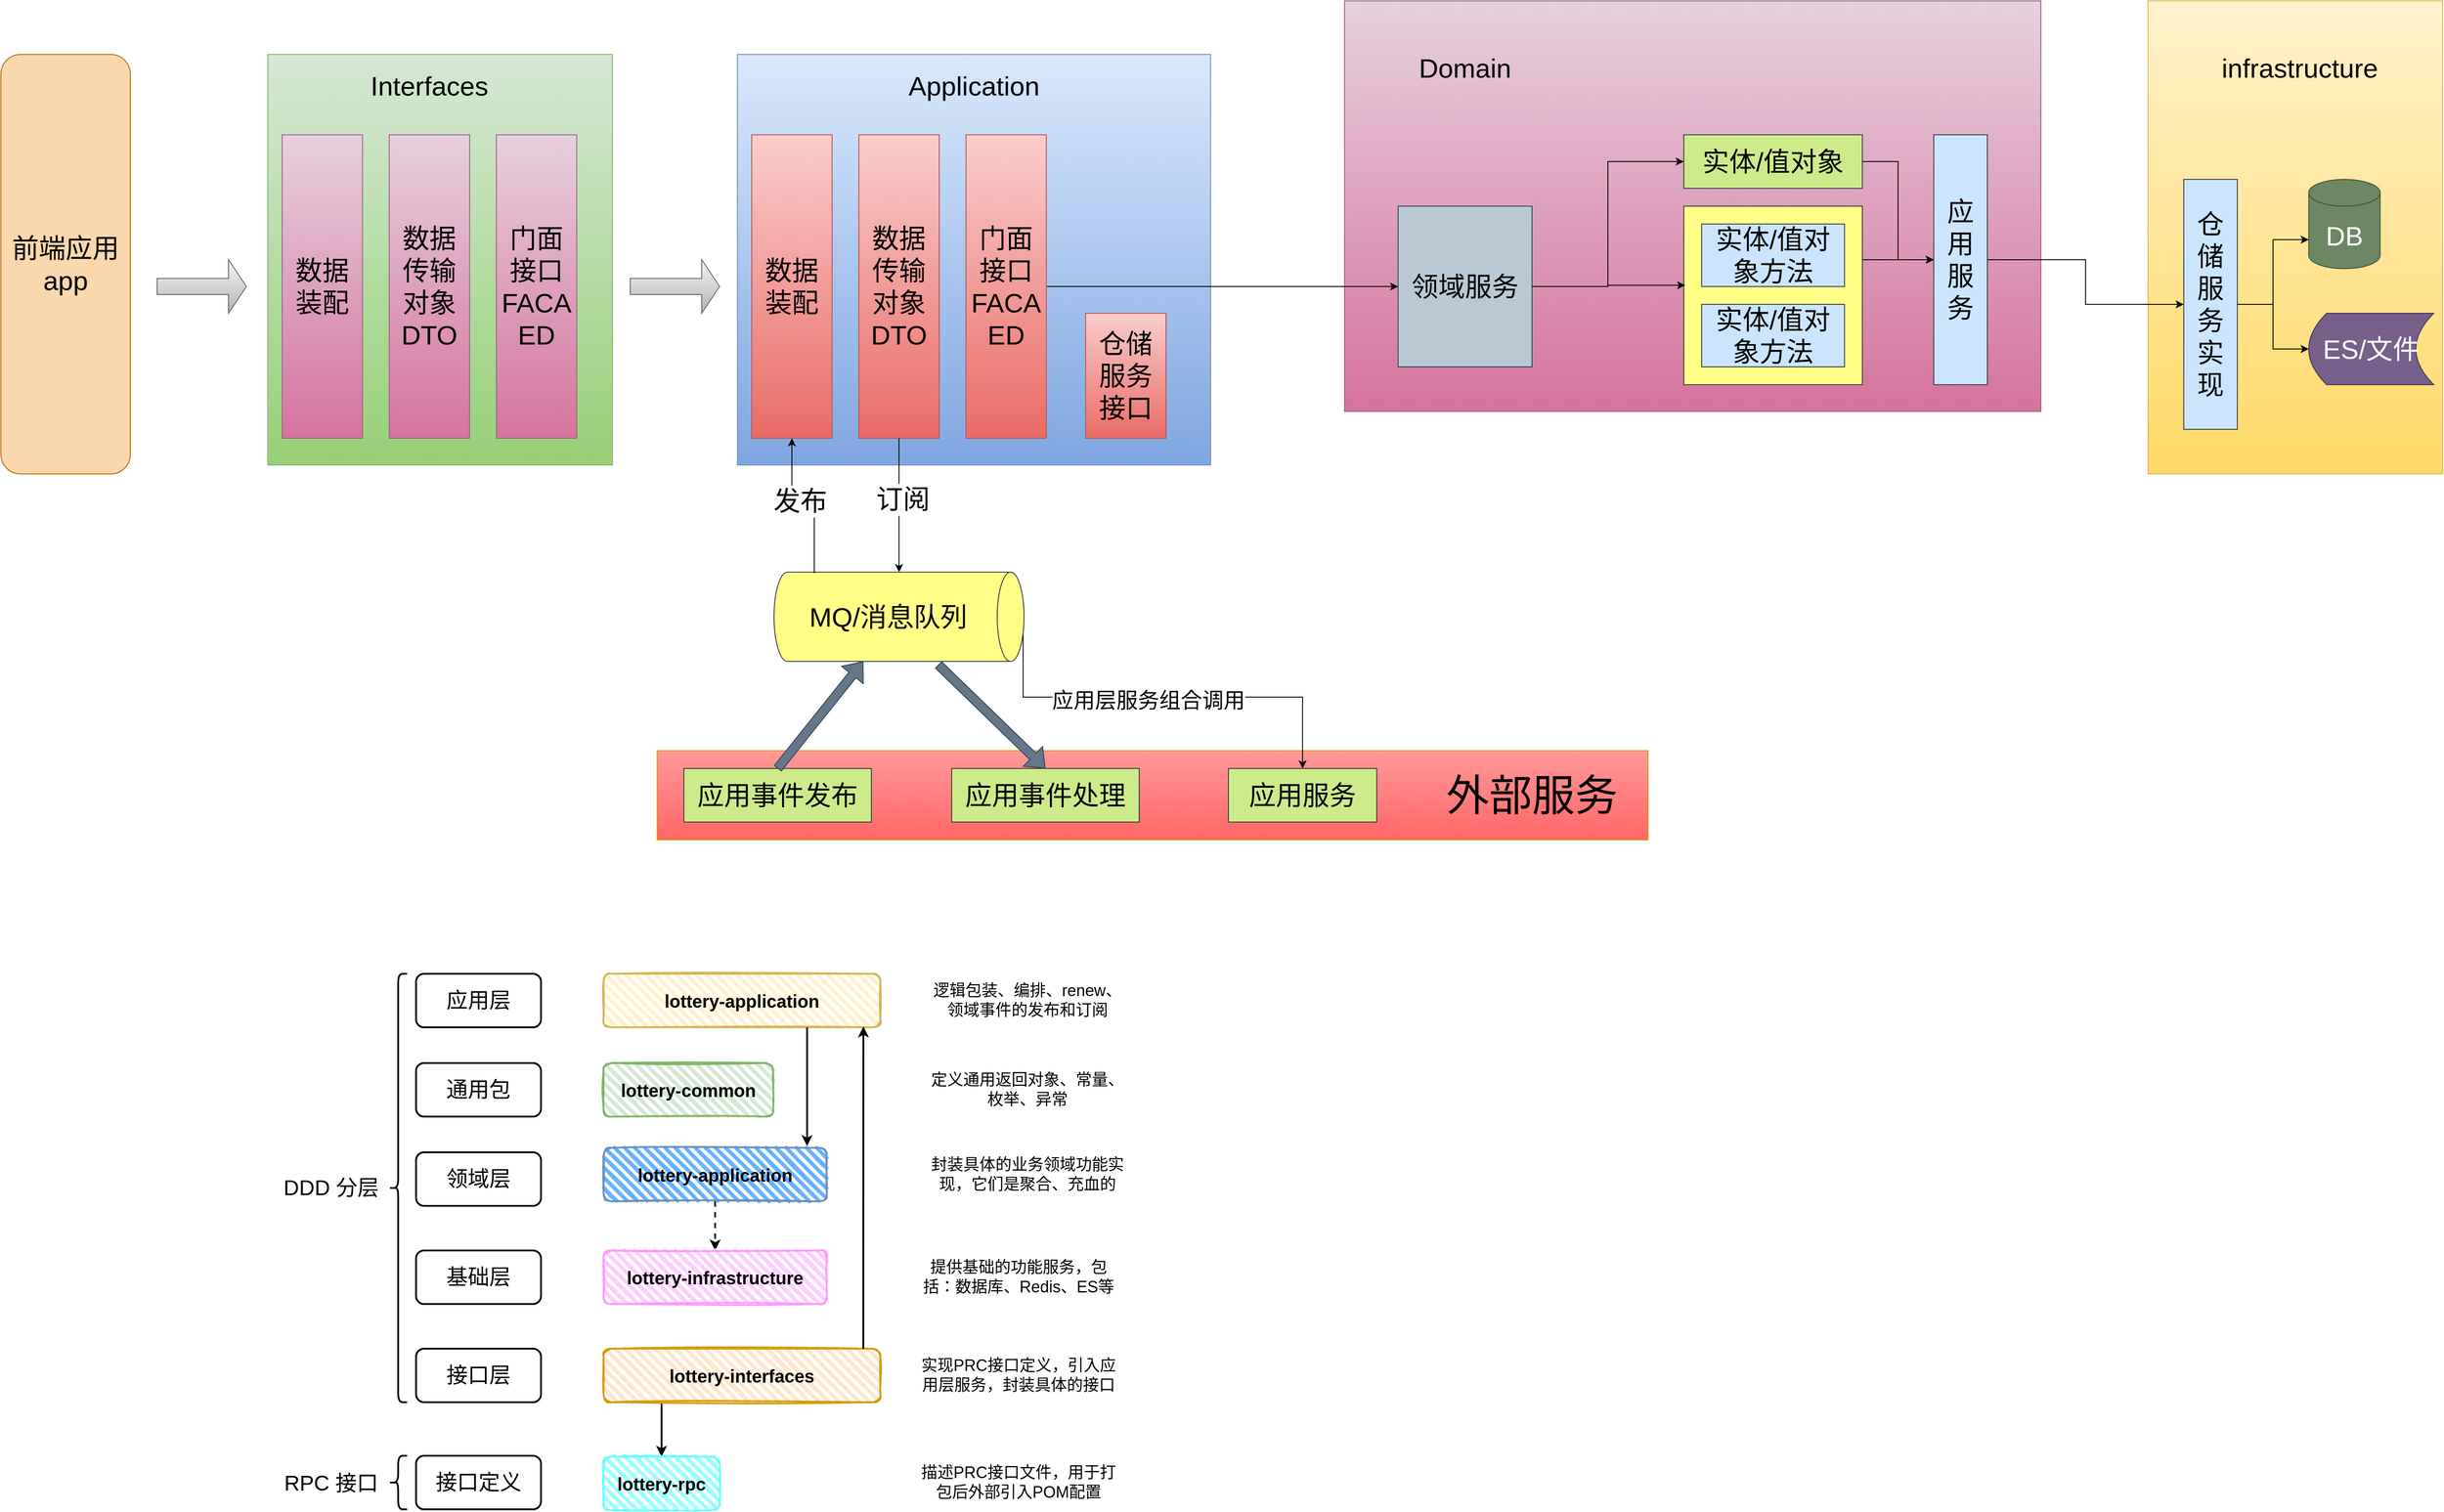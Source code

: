 <mxfile version="22.1.16" type="device">
  <diagram name="Page-1" id="30h2nCImEFvP2ZuS26-c">
    <mxGraphModel dx="1434" dy="854" grid="1" gridSize="10" guides="1" tooltips="1" connect="1" arrows="1" fold="1" page="1" pageScale="1" pageWidth="827" pageHeight="1169" math="0" shadow="0">
      <root>
        <mxCell id="0" />
        <mxCell id="1" parent="0" />
        <mxCell id="DsPKytQ-7bHEUvlNzN28-51" value="" style="rounded=0;whiteSpace=wrap;html=1;strokeColor=#d79b00;align=center;verticalAlign=middle;fontFamily=Helvetica;fontSize=12;fillColor=#FF9999;gradientColor=#FF6666;" parent="1" vertex="1">
          <mxGeometry x="790" y="1000" width="1110" height="100" as="geometry" />
        </mxCell>
        <mxCell id="DsPKytQ-7bHEUvlNzN28-42" value="" style="rounded=0;whiteSpace=wrap;html=1;strokeColor=#d6b656;align=center;verticalAlign=middle;fontFamily=Helvetica;fontSize=12;fillColor=#fff2cc;gradientColor=#ffd966;" parent="1" vertex="1">
          <mxGeometry x="2460" y="160" width="330" height="530" as="geometry" />
        </mxCell>
        <mxCell id="DsPKytQ-7bHEUvlNzN28-27" value="" style="rounded=0;whiteSpace=wrap;html=1;strokeColor=#996185;align=center;verticalAlign=middle;fontFamily=Helvetica;fontSize=12;fillColor=#e6d0de;gradientColor=#d5739d;" parent="1" vertex="1">
          <mxGeometry x="1560" y="160" width="780" height="460" as="geometry" />
        </mxCell>
        <mxCell id="DsPKytQ-7bHEUvlNzN28-10" value="" style="rounded=0;whiteSpace=wrap;html=1;strokeColor=#82b366;align=center;verticalAlign=middle;fontFamily=Helvetica;fontSize=12;fillColor=#d5e8d4;gradientColor=#97d077;" parent="1" vertex="1">
          <mxGeometry x="354" y="220" width="386" height="460" as="geometry" />
        </mxCell>
        <mxCell id="2vgaF1LNhNX_624tT5Va-1" value="前端应用app" style="rounded=1;whiteSpace=wrap;html=1;" parent="1" vertex="1">
          <mxGeometry x="110" y="310" width="90" height="340" as="geometry" />
        </mxCell>
        <mxCell id="2" value="前端应用app" style="rounded=1;whiteSpace=wrap;html=1;fontSize=30;fillColor=#fad7ac;strokeColor=#b46504;" parent="1" vertex="1">
          <mxGeometry x="55" y="220" width="145" height="470" as="geometry" />
        </mxCell>
        <mxCell id="3" value="" style="shape=singleArrow;whiteSpace=wrap;html=1;fillColor=#f5f5f5;gradientColor=#b3b3b3;strokeColor=#666666;" parent="1" vertex="1">
          <mxGeometry x="230" y="450" width="100" height="60" as="geometry" />
        </mxCell>
        <mxCell id="4" value="&lt;font style=&quot;font-size: 30px;&quot;&gt;数据装配&lt;/font&gt;" style="rounded=0;whiteSpace=wrap;html=1;fillColor=#e6d0de;gradientColor=#d5739d;strokeColor=#996185;" parent="1" vertex="1">
          <mxGeometry x="370" y="310" width="90" height="340" as="geometry" />
        </mxCell>
        <mxCell id="DsPKytQ-7bHEUvlNzN28-6" value="&lt;span style=&quot;font-size: 30px;&quot;&gt;数据传输对象DTO&lt;/span&gt;" style="rounded=0;whiteSpace=wrap;html=1;fillColor=#e6d0de;gradientColor=#d5739d;strokeColor=#996185;" parent="1" vertex="1">
          <mxGeometry x="490" y="310" width="90" height="340" as="geometry" />
        </mxCell>
        <mxCell id="DsPKytQ-7bHEUvlNzN28-7" value="&lt;font style=&quot;font-size: 30px;&quot;&gt;门面接口&lt;br&gt;FACA&lt;br&gt;ED&lt;/font&gt;" style="rounded=0;whiteSpace=wrap;html=1;fillColor=#e6d0de;gradientColor=#d5739d;strokeColor=#996185;" parent="1" vertex="1">
          <mxGeometry x="610" y="310" width="90" height="340" as="geometry" />
        </mxCell>
        <mxCell id="DsPKytQ-7bHEUvlNzN28-11" value="&lt;font style=&quot;font-size: 30px;&quot;&gt;Interfaces&lt;/font&gt;" style="text;html=1;strokeColor=none;fillColor=none;align=center;verticalAlign=middle;whiteSpace=wrap;rounded=0;fontSize=12;fontFamily=Helvetica;fontColor=default;" parent="1" vertex="1">
          <mxGeometry x="440" y="240" width="190" height="30" as="geometry" />
        </mxCell>
        <mxCell id="DsPKytQ-7bHEUvlNzN28-12" value="" style="rounded=0;whiteSpace=wrap;html=1;strokeColor=#6c8ebf;align=center;verticalAlign=middle;fontFamily=Helvetica;fontSize=12;fillColor=#dae8fc;gradientColor=#7ea6e0;" parent="1" vertex="1">
          <mxGeometry x="880" y="220" width="530" height="460" as="geometry" />
        </mxCell>
        <mxCell id="DsPKytQ-7bHEUvlNzN28-13" value="&lt;font style=&quot;font-size: 30px;&quot;&gt;数据装配&lt;/font&gt;" style="rounded=0;whiteSpace=wrap;html=1;fillColor=#f8cecc;gradientColor=#ea6b66;strokeColor=#b85450;" parent="1" vertex="1">
          <mxGeometry x="896" y="310" width="90" height="340" as="geometry" />
        </mxCell>
        <mxCell id="DsPKytQ-7bHEUvlNzN28-14" value="&lt;span style=&quot;font-size: 30px;&quot;&gt;数据传输对象DTO&lt;/span&gt;" style="rounded=0;whiteSpace=wrap;html=1;fillColor=#f8cecc;gradientColor=#ea6b66;strokeColor=#b85450;" parent="1" vertex="1">
          <mxGeometry x="1016" y="310" width="90" height="340" as="geometry" />
        </mxCell>
        <mxCell id="DsPKytQ-7bHEUvlNzN28-30" style="edgeStyle=orthogonalEdgeStyle;rounded=0;orthogonalLoop=1;jettySize=auto;html=1;fontFamily=Helvetica;fontSize=12;fontColor=default;" parent="1" source="DsPKytQ-7bHEUvlNzN28-15" target="DsPKytQ-7bHEUvlNzN28-29" edge="1">
          <mxGeometry relative="1" as="geometry" />
        </mxCell>
        <mxCell id="DsPKytQ-7bHEUvlNzN28-15" value="&lt;font style=&quot;font-size: 30px;&quot;&gt;门面接口&lt;br&gt;FACA&lt;br&gt;ED&lt;/font&gt;" style="rounded=0;whiteSpace=wrap;html=1;fillColor=#f8cecc;gradientColor=#ea6b66;strokeColor=#b85450;" parent="1" vertex="1">
          <mxGeometry x="1136" y="310" width="90" height="340" as="geometry" />
        </mxCell>
        <mxCell id="DsPKytQ-7bHEUvlNzN28-16" value="&lt;font style=&quot;font-size: 30px;&quot;&gt;Application&lt;/font&gt;" style="text;html=1;strokeColor=none;fillColor=none;align=center;verticalAlign=middle;whiteSpace=wrap;rounded=0;fontSize=12;fontFamily=Helvetica;fontColor=default;" parent="1" vertex="1">
          <mxGeometry x="1050" y="240" width="190" height="30" as="geometry" />
        </mxCell>
        <mxCell id="DsPKytQ-7bHEUvlNzN28-17" value="" style="shape=singleArrow;whiteSpace=wrap;html=1;fillColor=#f5f5f5;gradientColor=#b3b3b3;strokeColor=#666666;" parent="1" vertex="1">
          <mxGeometry x="760" y="450" width="100" height="60" as="geometry" />
        </mxCell>
        <mxCell id="DsPKytQ-7bHEUvlNzN28-19" value="&lt;span style=&quot;font-size: 30px;&quot;&gt;仓储服务接口&lt;/span&gt;" style="rounded=0;whiteSpace=wrap;html=1;fillColor=#f8cecc;gradientColor=#ea6b66;strokeColor=#b85450;" parent="1" vertex="1">
          <mxGeometry x="1270" y="510" width="90" height="140" as="geometry" />
        </mxCell>
        <mxCell id="DsPKytQ-7bHEUvlNzN28-57" style="edgeStyle=orthogonalEdgeStyle;rounded=0;orthogonalLoop=1;jettySize=auto;html=1;entryX=0.5;entryY=0;entryDx=0;entryDy=0;fontFamily=Helvetica;fontSize=12;fontColor=default;exitX=0.5;exitY=0;exitDx=0;exitDy=0;exitPerimeter=0;" parent="1" source="DsPKytQ-7bHEUvlNzN28-20" target="DsPKytQ-7bHEUvlNzN28-54" edge="1">
          <mxGeometry relative="1" as="geometry">
            <Array as="points">
              <mxPoint x="1200" y="940" />
              <mxPoint x="1513" y="940" />
            </Array>
          </mxGeometry>
        </mxCell>
        <mxCell id="DsPKytQ-7bHEUvlNzN28-58" value="&lt;font style=&quot;font-size: 24px;&quot;&gt;应用层服务组合调用&lt;/font&gt;" style="edgeLabel;html=1;align=center;verticalAlign=middle;resizable=0;points=[];fontSize=12;fontFamily=Helvetica;fontColor=default;" parent="DsPKytQ-7bHEUvlNzN28-57" vertex="1" connectable="0">
          <mxGeometry x="-0.048" y="-4" relative="1" as="geometry">
            <mxPoint as="offset" />
          </mxGeometry>
        </mxCell>
        <mxCell id="DsPKytQ-7bHEUvlNzN28-20" value="&lt;font style=&quot;font-size: 30px;&quot; color=&quot;#000000&quot;&gt;MQ/消息队列&lt;/font&gt;" style="shape=cylinder3;whiteSpace=wrap;html=1;boundedLbl=1;backgroundOutline=1;size=15;rounded=0;strokeColor=#36393d;align=center;verticalAlign=middle;fontFamily=Helvetica;fontSize=12;fillColor=#ffff88;direction=south;" parent="1" vertex="1">
          <mxGeometry x="921" y="800" width="280" height="100" as="geometry" />
        </mxCell>
        <mxCell id="DsPKytQ-7bHEUvlNzN28-21" value="" style="endArrow=classic;html=1;rounded=0;fontFamily=Helvetica;fontSize=12;fontColor=default;exitX=0.01;exitY=0.839;exitDx=0;exitDy=0;exitPerimeter=0;edgeStyle=orthogonalEdgeStyle;strokeColor=#000000;" parent="1" source="DsPKytQ-7bHEUvlNzN28-20" target="DsPKytQ-7bHEUvlNzN28-13" edge="1">
          <mxGeometry width="50" height="50" relative="1" as="geometry">
            <mxPoint x="870" y="770" as="sourcePoint" />
            <mxPoint x="920" y="720" as="targetPoint" />
          </mxGeometry>
        </mxCell>
        <mxCell id="DsPKytQ-7bHEUvlNzN28-23" value="&lt;font style=&quot;font-size: 30px;&quot;&gt;发布&lt;/font&gt;" style="edgeLabel;html=1;align=center;verticalAlign=middle;resizable=0;points=[];fontSize=12;fontFamily=Helvetica;fontColor=default;" parent="DsPKytQ-7bHEUvlNzN28-21" vertex="1" connectable="0">
          <mxGeometry x="0.304" y="-4" relative="1" as="geometry">
            <mxPoint x="5" y="9" as="offset" />
          </mxGeometry>
        </mxCell>
        <mxCell id="DsPKytQ-7bHEUvlNzN28-25" style="edgeStyle=orthogonalEdgeStyle;rounded=0;orthogonalLoop=1;jettySize=auto;html=1;entryX=0;entryY=0.5;entryDx=0;entryDy=0;entryPerimeter=0;fontFamily=Helvetica;fontSize=12;fontColor=default;" parent="1" source="DsPKytQ-7bHEUvlNzN28-14" target="DsPKytQ-7bHEUvlNzN28-20" edge="1">
          <mxGeometry relative="1" as="geometry" />
        </mxCell>
        <mxCell id="DsPKytQ-7bHEUvlNzN28-26" value="&lt;font style=&quot;font-size: 30px;&quot;&gt;订阅&lt;/font&gt;" style="edgeLabel;html=1;align=center;verticalAlign=middle;resizable=0;points=[];fontSize=12;fontFamily=Helvetica;fontColor=default;" parent="DsPKytQ-7bHEUvlNzN28-25" vertex="1" connectable="0">
          <mxGeometry x="-0.098" y="4" relative="1" as="geometry">
            <mxPoint as="offset" />
          </mxGeometry>
        </mxCell>
        <mxCell id="DsPKytQ-7bHEUvlNzN28-37" style="edgeStyle=orthogonalEdgeStyle;rounded=0;orthogonalLoop=1;jettySize=auto;html=1;entryX=0;entryY=0.5;entryDx=0;entryDy=0;fontFamily=Helvetica;fontSize=12;fontColor=default;" parent="1" source="DsPKytQ-7bHEUvlNzN28-29" target="DsPKytQ-7bHEUvlNzN28-32" edge="1">
          <mxGeometry relative="1" as="geometry" />
        </mxCell>
        <mxCell id="DsPKytQ-7bHEUvlNzN28-29" value="&lt;font style=&quot;font-size: 30px;&quot;&gt;领域服务&lt;/font&gt;" style="rounded=0;whiteSpace=wrap;html=1;strokeColor=#23445d;align=center;verticalAlign=middle;fontFamily=Helvetica;fontSize=12;fillColor=#bac8d3;" parent="1" vertex="1">
          <mxGeometry x="1620" y="390" width="150" height="180" as="geometry" />
        </mxCell>
        <mxCell id="DsPKytQ-7bHEUvlNzN28-31" value="&lt;font style=&quot;font-size: 30px;&quot;&gt;Domain&lt;/font&gt;" style="text;html=1;strokeColor=none;fillColor=none;align=center;verticalAlign=middle;whiteSpace=wrap;rounded=0;fontSize=12;fontFamily=Helvetica;fontColor=default;" parent="1" vertex="1">
          <mxGeometry x="1665" y="220" width="60" height="30" as="geometry" />
        </mxCell>
        <mxCell id="DsPKytQ-7bHEUvlNzN28-41" style="edgeStyle=orthogonalEdgeStyle;rounded=0;orthogonalLoop=1;jettySize=auto;html=1;fontFamily=Helvetica;fontSize=12;fontColor=default;" parent="1" source="DsPKytQ-7bHEUvlNzN28-32" target="DsPKytQ-7bHEUvlNzN28-38" edge="1">
          <mxGeometry relative="1" as="geometry" />
        </mxCell>
        <mxCell id="DsPKytQ-7bHEUvlNzN28-32" value="&lt;font style=&quot;font-size: 30px;&quot;&gt;实体/值对象&lt;/font&gt;" style="rounded=0;whiteSpace=wrap;html=1;strokeColor=#36393d;align=center;verticalAlign=middle;fontFamily=Helvetica;fontSize=12;fillColor=#cdeb8b;" parent="1" vertex="1">
          <mxGeometry x="1940" y="310" width="200" height="60" as="geometry" />
        </mxCell>
        <mxCell id="DsPKytQ-7bHEUvlNzN28-40" style="edgeStyle=orthogonalEdgeStyle;rounded=0;orthogonalLoop=1;jettySize=auto;html=1;entryX=0;entryY=0.5;entryDx=0;entryDy=0;fontFamily=Helvetica;fontSize=12;fontColor=default;" parent="1" source="DsPKytQ-7bHEUvlNzN28-33" target="DsPKytQ-7bHEUvlNzN28-38" edge="1">
          <mxGeometry relative="1" as="geometry">
            <Array as="points">
              <mxPoint x="2160" y="450" />
              <mxPoint x="2160" y="450" />
            </Array>
          </mxGeometry>
        </mxCell>
        <mxCell id="DsPKytQ-7bHEUvlNzN28-33" value="" style="rounded=0;whiteSpace=wrap;html=1;strokeColor=#36393d;align=center;verticalAlign=middle;fontFamily=Helvetica;fontSize=12;fillColor=#ffff88;" parent="1" vertex="1">
          <mxGeometry x="1940" y="390" width="200" height="200" as="geometry" />
        </mxCell>
        <mxCell id="DsPKytQ-7bHEUvlNzN28-34" value="&lt;font style=&quot;font-size: 30px;&quot;&gt;实体/值对象方法&lt;/font&gt;" style="rounded=0;whiteSpace=wrap;html=1;strokeColor=#36393d;align=center;verticalAlign=middle;fontFamily=Helvetica;fontSize=12;fillColor=#cce5ff;" parent="1" vertex="1">
          <mxGeometry x="1960" y="410" width="160" height="70" as="geometry" />
        </mxCell>
        <mxCell id="DsPKytQ-7bHEUvlNzN28-35" value="&lt;font style=&quot;font-size: 30px;&quot;&gt;实体/值对象方法&lt;/font&gt;" style="rounded=0;whiteSpace=wrap;html=1;strokeColor=#36393d;align=center;verticalAlign=middle;fontFamily=Helvetica;fontSize=12;fillColor=#cce5ff;" parent="1" vertex="1">
          <mxGeometry x="1960" y="500" width="160" height="70" as="geometry" />
        </mxCell>
        <mxCell id="DsPKytQ-7bHEUvlNzN28-36" style="edgeStyle=orthogonalEdgeStyle;rounded=0;orthogonalLoop=1;jettySize=auto;html=1;entryX=0.008;entryY=0.443;entryDx=0;entryDy=0;entryPerimeter=0;fontFamily=Helvetica;fontSize=12;fontColor=default;" parent="1" source="DsPKytQ-7bHEUvlNzN28-29" target="DsPKytQ-7bHEUvlNzN28-33" edge="1">
          <mxGeometry relative="1" as="geometry" />
        </mxCell>
        <mxCell id="DsPKytQ-7bHEUvlNzN28-45" style="edgeStyle=orthogonalEdgeStyle;rounded=0;orthogonalLoop=1;jettySize=auto;html=1;fontFamily=Helvetica;fontSize=12;fontColor=default;" parent="1" source="DsPKytQ-7bHEUvlNzN28-38" target="DsPKytQ-7bHEUvlNzN28-43" edge="1">
          <mxGeometry relative="1" as="geometry" />
        </mxCell>
        <mxCell id="DsPKytQ-7bHEUvlNzN28-38" value="&lt;font style=&quot;font-size: 30px;&quot;&gt;应用服务&lt;/font&gt;" style="rounded=0;whiteSpace=wrap;html=1;strokeColor=#36393d;align=center;verticalAlign=middle;fontFamily=Helvetica;fontSize=12;fillColor=#cce5ff;" parent="1" vertex="1">
          <mxGeometry x="2220" y="310" width="60" height="280" as="geometry" />
        </mxCell>
        <mxCell id="DsPKytQ-7bHEUvlNzN28-50" style="edgeStyle=orthogonalEdgeStyle;rounded=0;orthogonalLoop=1;jettySize=auto;html=1;entryX=0;entryY=0.5;entryDx=0;entryDy=0;fontFamily=Helvetica;fontSize=12;fontColor=default;" parent="1" source="DsPKytQ-7bHEUvlNzN28-43" target="DsPKytQ-7bHEUvlNzN28-47" edge="1">
          <mxGeometry relative="1" as="geometry" />
        </mxCell>
        <mxCell id="DsPKytQ-7bHEUvlNzN28-43" value="&lt;font style=&quot;font-size: 30px;&quot;&gt;仓储服务实现&lt;/font&gt;" style="rounded=0;whiteSpace=wrap;html=1;strokeColor=#36393d;align=center;verticalAlign=middle;fontFamily=Helvetica;fontSize=12;fillColor=#cce5ff;" parent="1" vertex="1">
          <mxGeometry x="2500" y="360" width="60" height="280" as="geometry" />
        </mxCell>
        <mxCell id="DsPKytQ-7bHEUvlNzN28-44" value="&lt;font style=&quot;font-size: 30px;&quot;&gt;infrastructure&lt;/font&gt;" style="text;html=1;strokeColor=none;fillColor=none;align=center;verticalAlign=middle;whiteSpace=wrap;rounded=0;fontSize=12;fontFamily=Helvetica;fontColor=default;" parent="1" vertex="1">
          <mxGeometry x="2600" y="220" width="60" height="30" as="geometry" />
        </mxCell>
        <mxCell id="DsPKytQ-7bHEUvlNzN28-46" value="&lt;font style=&quot;font-size: 30px;&quot;&gt;DB&lt;/font&gt;" style="shape=cylinder3;whiteSpace=wrap;html=1;boundedLbl=1;backgroundOutline=1;size=15;rounded=0;strokeColor=#3A5431;align=center;verticalAlign=middle;fontFamily=Helvetica;fontSize=12;fontColor=#ffffff;fillColor=#6d8764;" parent="1" vertex="1">
          <mxGeometry x="2640" y="360" width="80" height="100" as="geometry" />
        </mxCell>
        <mxCell id="DsPKytQ-7bHEUvlNzN28-47" value="&lt;font style=&quot;font-size: 30px;&quot;&gt;ES/文件&lt;/font&gt;" style="shape=dataStorage;whiteSpace=wrap;html=1;fixedSize=1;rounded=0;strokeColor=#432D57;align=center;verticalAlign=middle;fontFamily=Helvetica;fontSize=12;fontColor=#ffffff;fillColor=#76608a;" parent="1" vertex="1">
          <mxGeometry x="2640" y="510" width="140" height="80" as="geometry" />
        </mxCell>
        <mxCell id="DsPKytQ-7bHEUvlNzN28-49" style="edgeStyle=orthogonalEdgeStyle;rounded=0;orthogonalLoop=1;jettySize=auto;html=1;entryX=0;entryY=0;entryDx=0;entryDy=67.5;entryPerimeter=0;fontFamily=Helvetica;fontSize=12;fontColor=default;" parent="1" source="DsPKytQ-7bHEUvlNzN28-43" target="DsPKytQ-7bHEUvlNzN28-46" edge="1">
          <mxGeometry relative="1" as="geometry" />
        </mxCell>
        <mxCell id="DsPKytQ-7bHEUvlNzN28-52" value="&lt;font style=&quot;font-size: 30px;&quot;&gt;应用事件发布&lt;/font&gt;" style="rounded=0;whiteSpace=wrap;html=1;strokeColor=#36393d;align=center;verticalAlign=middle;fontFamily=Helvetica;fontSize=12;fillColor=#cdeb8b;" parent="1" vertex="1">
          <mxGeometry x="820" y="1020" width="210" height="60" as="geometry" />
        </mxCell>
        <mxCell id="DsPKytQ-7bHEUvlNzN28-53" value="&lt;font style=&quot;font-size: 30px;&quot;&gt;应用事件处理&lt;/font&gt;" style="rounded=0;whiteSpace=wrap;html=1;strokeColor=#36393d;align=center;verticalAlign=middle;fontFamily=Helvetica;fontSize=12;fillColor=#cdeb8b;" parent="1" vertex="1">
          <mxGeometry x="1120" y="1020" width="210" height="60" as="geometry" />
        </mxCell>
        <mxCell id="DsPKytQ-7bHEUvlNzN28-54" value="&lt;font style=&quot;font-size: 30px;&quot;&gt;应用服务&lt;/font&gt;" style="rounded=0;whiteSpace=wrap;html=1;strokeColor=#36393d;align=center;verticalAlign=middle;fontFamily=Helvetica;fontSize=12;fillColor=#cdeb8b;" parent="1" vertex="1">
          <mxGeometry x="1430" y="1020" width="166" height="60" as="geometry" />
        </mxCell>
        <mxCell id="DsPKytQ-7bHEUvlNzN28-55" value="" style="shape=flexArrow;endArrow=classic;html=1;rounded=0;fontFamily=Helvetica;fontSize=12;fontColor=default;exitX=0.5;exitY=0;exitDx=0;exitDy=0;fillColor=#647687;strokeColor=#314354;" parent="1" source="DsPKytQ-7bHEUvlNzN28-52" target="DsPKytQ-7bHEUvlNzN28-20" edge="1">
          <mxGeometry width="50" height="50" relative="1" as="geometry">
            <mxPoint x="710" y="910" as="sourcePoint" />
            <mxPoint x="760" y="860" as="targetPoint" />
          </mxGeometry>
        </mxCell>
        <mxCell id="DsPKytQ-7bHEUvlNzN28-56" value="" style="shape=flexArrow;endArrow=classic;html=1;rounded=0;fontFamily=Helvetica;fontSize=12;fontColor=default;exitX=1.037;exitY=0.343;exitDx=0;exitDy=0;fillColor=#647687;strokeColor=#314354;entryX=0.5;entryY=0;entryDx=0;entryDy=0;exitPerimeter=0;" parent="1" source="DsPKytQ-7bHEUvlNzN28-20" target="DsPKytQ-7bHEUvlNzN28-53" edge="1">
          <mxGeometry width="50" height="50" relative="1" as="geometry">
            <mxPoint x="935" y="1030" as="sourcePoint" />
            <mxPoint x="1031" y="910" as="targetPoint" />
          </mxGeometry>
        </mxCell>
        <mxCell id="DsPKytQ-7bHEUvlNzN28-59" value="&lt;font style=&quot;font-size: 48px;&quot;&gt;外部服务&lt;/font&gt;" style="text;html=1;strokeColor=none;fillColor=none;align=center;verticalAlign=middle;whiteSpace=wrap;rounded=0;fontSize=12;fontFamily=Helvetica;fontColor=default;" parent="1" vertex="1">
          <mxGeometry x="1660" y="1035" width="220" height="30" as="geometry" />
        </mxCell>
        <mxCell id="cnl3PccxArWICDiJoTIY-4" value="&lt;font style=&quot;font-size: 24px;&quot;&gt;DDD 分层&lt;/font&gt;" style="text;html=1;strokeColor=none;fillColor=none;align=center;verticalAlign=middle;whiteSpace=wrap;rounded=0;" vertex="1" parent="1">
          <mxGeometry x="350" y="1475" width="150" height="30" as="geometry" />
        </mxCell>
        <mxCell id="cnl3PccxArWICDiJoTIY-5" value="" style="shape=curlyBracket;whiteSpace=wrap;html=1;rounded=1;labelPosition=left;verticalLabelPosition=middle;align=right;verticalAlign=middle;strokeWidth=2;" vertex="1" parent="1">
          <mxGeometry x="490" y="1250" width="20" height="480" as="geometry" />
        </mxCell>
        <mxCell id="cnl3PccxArWICDiJoTIY-9" value="&lt;font style=&quot;font-size: 24px;&quot;&gt;应用层&lt;/font&gt;" style="rounded=1;whiteSpace=wrap;html=1;strokeWidth=2;" vertex="1" parent="1">
          <mxGeometry x="520" y="1250" width="140" height="60" as="geometry" />
        </mxCell>
        <mxCell id="cnl3PccxArWICDiJoTIY-10" value="&lt;font style=&quot;font-size: 24px;&quot;&gt;通用包&lt;/font&gt;" style="rounded=1;whiteSpace=wrap;html=1;strokeWidth=2;" vertex="1" parent="1">
          <mxGeometry x="520" y="1350" width="140" height="60" as="geometry" />
        </mxCell>
        <mxCell id="cnl3PccxArWICDiJoTIY-11" value="&lt;font style=&quot;font-size: 24px;&quot;&gt;领域层&lt;/font&gt;" style="rounded=1;whiteSpace=wrap;html=1;strokeWidth=2;" vertex="1" parent="1">
          <mxGeometry x="520" y="1450" width="140" height="60" as="geometry" />
        </mxCell>
        <mxCell id="cnl3PccxArWICDiJoTIY-12" value="&lt;font style=&quot;font-size: 24px;&quot;&gt;接口层&lt;/font&gt;" style="rounded=1;whiteSpace=wrap;html=1;strokeWidth=2;" vertex="1" parent="1">
          <mxGeometry x="520" y="1670" width="140" height="60" as="geometry" />
        </mxCell>
        <mxCell id="cnl3PccxArWICDiJoTIY-13" value="&lt;font style=&quot;font-size: 24px;&quot;&gt;基础层&lt;/font&gt;" style="rounded=1;whiteSpace=wrap;html=1;strokeWidth=2;" vertex="1" parent="1">
          <mxGeometry x="520" y="1560" width="140" height="60" as="geometry" />
        </mxCell>
        <mxCell id="cnl3PccxArWICDiJoTIY-14" value="&lt;font style=&quot;font-size: 20px;&quot;&gt;&lt;b style=&quot;&quot;&gt;lottery-application&lt;/b&gt;&lt;/font&gt;" style="rounded=1;whiteSpace=wrap;html=1;strokeWidth=2;fillWeight=4;hachureGap=8;hachureAngle=45;fillColor=#fff2cc;sketch=1;strokeColor=#d6b656;" vertex="1" parent="1">
          <mxGeometry x="730" y="1250" width="310" height="60" as="geometry" />
        </mxCell>
        <mxCell id="cnl3PccxArWICDiJoTIY-20" value="&lt;font style=&quot;font-size: 20px;&quot;&gt;&lt;b style=&quot;&quot;&gt;lottery-common&lt;/b&gt;&lt;/font&gt;" style="rounded=1;whiteSpace=wrap;html=1;strokeWidth=2;fillWeight=4;hachureGap=8;hachureAngle=45;fillColor=#d5e8d4;sketch=1;strokeColor=#82b366;" vertex="1" parent="1">
          <mxGeometry x="730" y="1350" width="190" height="60" as="geometry" />
        </mxCell>
        <mxCell id="cnl3PccxArWICDiJoTIY-27" style="edgeStyle=orthogonalEdgeStyle;rounded=0;orthogonalLoop=1;jettySize=auto;html=1;entryX=0.5;entryY=0;entryDx=0;entryDy=0;dashed=1;strokeWidth=2;" edge="1" parent="1" source="cnl3PccxArWICDiJoTIY-21" target="cnl3PccxArWICDiJoTIY-22">
          <mxGeometry relative="1" as="geometry" />
        </mxCell>
        <mxCell id="cnl3PccxArWICDiJoTIY-21" value="&lt;font style=&quot;font-size: 20px;&quot;&gt;&lt;b style=&quot;&quot;&gt;lottery-application&lt;/b&gt;&lt;/font&gt;" style="rounded=1;whiteSpace=wrap;html=1;strokeWidth=2;fillWeight=4;hachureGap=8;hachureAngle=45;fillColor=#66B2FF;sketch=1;strokeColor=#6c8ebf;" vertex="1" parent="1">
          <mxGeometry x="730" y="1445" width="250" height="60" as="geometry" />
        </mxCell>
        <mxCell id="cnl3PccxArWICDiJoTIY-22" value="&lt;font style=&quot;font-size: 20px;&quot;&gt;&lt;b style=&quot;&quot;&gt;lottery-infrastructure&lt;/b&gt;&lt;/font&gt;" style="rounded=1;whiteSpace=wrap;html=1;strokeWidth=2;fillWeight=4;hachureGap=8;hachureAngle=45;fillColor=#FFCCFF;sketch=1;strokeColor=#FF99FF;" vertex="1" parent="1">
          <mxGeometry x="730" y="1560" width="250" height="60" as="geometry" />
        </mxCell>
        <mxCell id="cnl3PccxArWICDiJoTIY-32" style="edgeStyle=orthogonalEdgeStyle;rounded=0;orthogonalLoop=1;jettySize=auto;html=1;strokeWidth=2;" edge="1" parent="1" source="cnl3PccxArWICDiJoTIY-23" target="cnl3PccxArWICDiJoTIY-31">
          <mxGeometry relative="1" as="geometry">
            <Array as="points">
              <mxPoint x="795" y="1750" />
              <mxPoint x="795" y="1750" />
            </Array>
          </mxGeometry>
        </mxCell>
        <mxCell id="cnl3PccxArWICDiJoTIY-23" value="&lt;font style=&quot;font-size: 20px;&quot;&gt;&lt;b style=&quot;&quot;&gt;lottery-interfaces&lt;/b&gt;&lt;/font&gt;" style="rounded=1;whiteSpace=wrap;html=1;strokeWidth=2;fillWeight=4;hachureGap=8;hachureAngle=45;fillColor=#ffe6cc;sketch=1;strokeColor=#d79b00;" vertex="1" parent="1">
          <mxGeometry x="730" y="1670" width="310" height="60" as="geometry" />
        </mxCell>
        <mxCell id="cnl3PccxArWICDiJoTIY-25" style="edgeStyle=orthogonalEdgeStyle;rounded=0;orthogonalLoop=1;jettySize=auto;html=1;entryX=0.912;entryY=-0.033;entryDx=0;entryDy=0;entryPerimeter=0;strokeWidth=2;" edge="1" parent="1" source="cnl3PccxArWICDiJoTIY-14" target="cnl3PccxArWICDiJoTIY-21">
          <mxGeometry relative="1" as="geometry">
            <Array as="points">
              <mxPoint x="958" y="1350" />
              <mxPoint x="958" y="1350" />
            </Array>
          </mxGeometry>
        </mxCell>
        <mxCell id="cnl3PccxArWICDiJoTIY-26" style="edgeStyle=orthogonalEdgeStyle;rounded=0;orthogonalLoop=1;jettySize=auto;html=1;entryX=0.939;entryY=0.983;entryDx=0;entryDy=0;entryPerimeter=0;strokeWidth=2;" edge="1" parent="1" source="cnl3PccxArWICDiJoTIY-23" target="cnl3PccxArWICDiJoTIY-14">
          <mxGeometry relative="1" as="geometry">
            <Array as="points">
              <mxPoint x="1021" y="1580" />
              <mxPoint x="1021" y="1580" />
            </Array>
          </mxGeometry>
        </mxCell>
        <mxCell id="cnl3PccxArWICDiJoTIY-28" value="&lt;font style=&quot;font-size: 24px;&quot;&gt;RPC 接口&lt;/font&gt;" style="text;html=1;strokeColor=none;fillColor=none;align=center;verticalAlign=middle;whiteSpace=wrap;rounded=0;" vertex="1" parent="1">
          <mxGeometry x="350" y="1806" width="150" height="30" as="geometry" />
        </mxCell>
        <mxCell id="cnl3PccxArWICDiJoTIY-29" value="" style="shape=curlyBracket;whiteSpace=wrap;html=1;rounded=1;labelPosition=left;verticalLabelPosition=middle;align=right;verticalAlign=middle;strokeWidth=2;" vertex="1" parent="1">
          <mxGeometry x="490" y="1790" width="20" height="60" as="geometry" />
        </mxCell>
        <mxCell id="cnl3PccxArWICDiJoTIY-30" value="&lt;font style=&quot;font-size: 24px;&quot;&gt;接口定义&lt;/font&gt;" style="rounded=1;whiteSpace=wrap;html=1;strokeWidth=2;" vertex="1" parent="1">
          <mxGeometry x="520" y="1790" width="140" height="60" as="geometry" />
        </mxCell>
        <mxCell id="cnl3PccxArWICDiJoTIY-31" value="&lt;font style=&quot;font-size: 20px;&quot;&gt;&lt;b style=&quot;&quot;&gt;lottery-rpc&lt;/b&gt;&lt;/font&gt;" style="rounded=1;whiteSpace=wrap;html=1;strokeWidth=2;fillWeight=4;hachureGap=8;hachureAngle=45;fillColor=#99FFFF;sketch=1;strokeColor=#66FFFF;" vertex="1" parent="1">
          <mxGeometry x="730" y="1791" width="130" height="60" as="geometry" />
        </mxCell>
        <mxCell id="cnl3PccxArWICDiJoTIY-33" value="&lt;font style=&quot;font-size: 18px;&quot;&gt;逻辑包装、编排、renew、领域事件的发布和订阅&lt;/font&gt;" style="text;html=1;strokeColor=none;fillColor=none;align=center;verticalAlign=middle;whiteSpace=wrap;rounded=0;" vertex="1" parent="1">
          <mxGeometry x="1090" y="1265" width="230" height="30" as="geometry" />
        </mxCell>
        <mxCell id="cnl3PccxArWICDiJoTIY-34" value="&lt;font style=&quot;font-size: 18px;&quot;&gt;定义通用返回对象、常量、枚举、异常&lt;/font&gt;" style="text;html=1;strokeColor=none;fillColor=none;align=center;verticalAlign=middle;whiteSpace=wrap;rounded=0;" vertex="1" parent="1">
          <mxGeometry x="1090" y="1365" width="230" height="30" as="geometry" />
        </mxCell>
        <mxCell id="cnl3PccxArWICDiJoTIY-35" value="&lt;font style=&quot;font-size: 18px;&quot;&gt;封装具体的业务领域功能实现，它们是聚合、充血的&lt;/font&gt;" style="text;html=1;strokeColor=none;fillColor=none;align=center;verticalAlign=middle;whiteSpace=wrap;rounded=0;" vertex="1" parent="1">
          <mxGeometry x="1090" y="1460" width="230" height="30" as="geometry" />
        </mxCell>
        <mxCell id="cnl3PccxArWICDiJoTIY-36" value="&lt;font style=&quot;font-size: 18px;&quot;&gt;提供基础的功能服务，包括：数据库、Redis、ES等&lt;/font&gt;" style="text;html=1;strokeColor=none;fillColor=none;align=center;verticalAlign=middle;whiteSpace=wrap;rounded=0;" vertex="1" parent="1">
          <mxGeometry x="1080" y="1575" width="230" height="30" as="geometry" />
        </mxCell>
        <mxCell id="cnl3PccxArWICDiJoTIY-37" value="&lt;font style=&quot;font-size: 18px;&quot;&gt;实现PRC接口定义，引入应用层服务，封装具体的接口&lt;/font&gt;" style="text;html=1;strokeColor=none;fillColor=none;align=center;verticalAlign=middle;whiteSpace=wrap;rounded=0;" vertex="1" parent="1">
          <mxGeometry x="1080" y="1685" width="230" height="30" as="geometry" />
        </mxCell>
        <mxCell id="cnl3PccxArWICDiJoTIY-38" value="&lt;font style=&quot;font-size: 18px;&quot;&gt;描述PRC接口文件，用于打包后外部引入POM配置&lt;/font&gt;" style="text;html=1;strokeColor=none;fillColor=none;align=center;verticalAlign=middle;whiteSpace=wrap;rounded=0;" vertex="1" parent="1">
          <mxGeometry x="1080" y="1805" width="230" height="30" as="geometry" />
        </mxCell>
      </root>
    </mxGraphModel>
  </diagram>
</mxfile>
